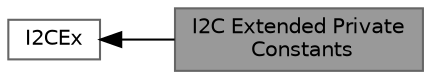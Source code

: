 digraph "I2C Extended Private Constants"
{
 // LATEX_PDF_SIZE
  bgcolor="transparent";
  edge [fontname=Helvetica,fontsize=10,labelfontname=Helvetica,labelfontsize=10];
  node [fontname=Helvetica,fontsize=10,shape=box,height=0.2,width=0.4];
  rankdir=LR;
  Node2 [id="Node000002",label="I2CEx",height=0.2,width=0.4,color="grey40", fillcolor="white", style="filled",URL="$group___i2_c_ex.html",tooltip="I2C Extended HAL module driver."];
  Node1 [id="Node000001",label="I2C Extended Private\l Constants",height=0.2,width=0.4,color="gray40", fillcolor="grey60", style="filled", fontcolor="black",tooltip=" "];
  Node2->Node1 [shape=plaintext, dir="back", style="solid"];
}

